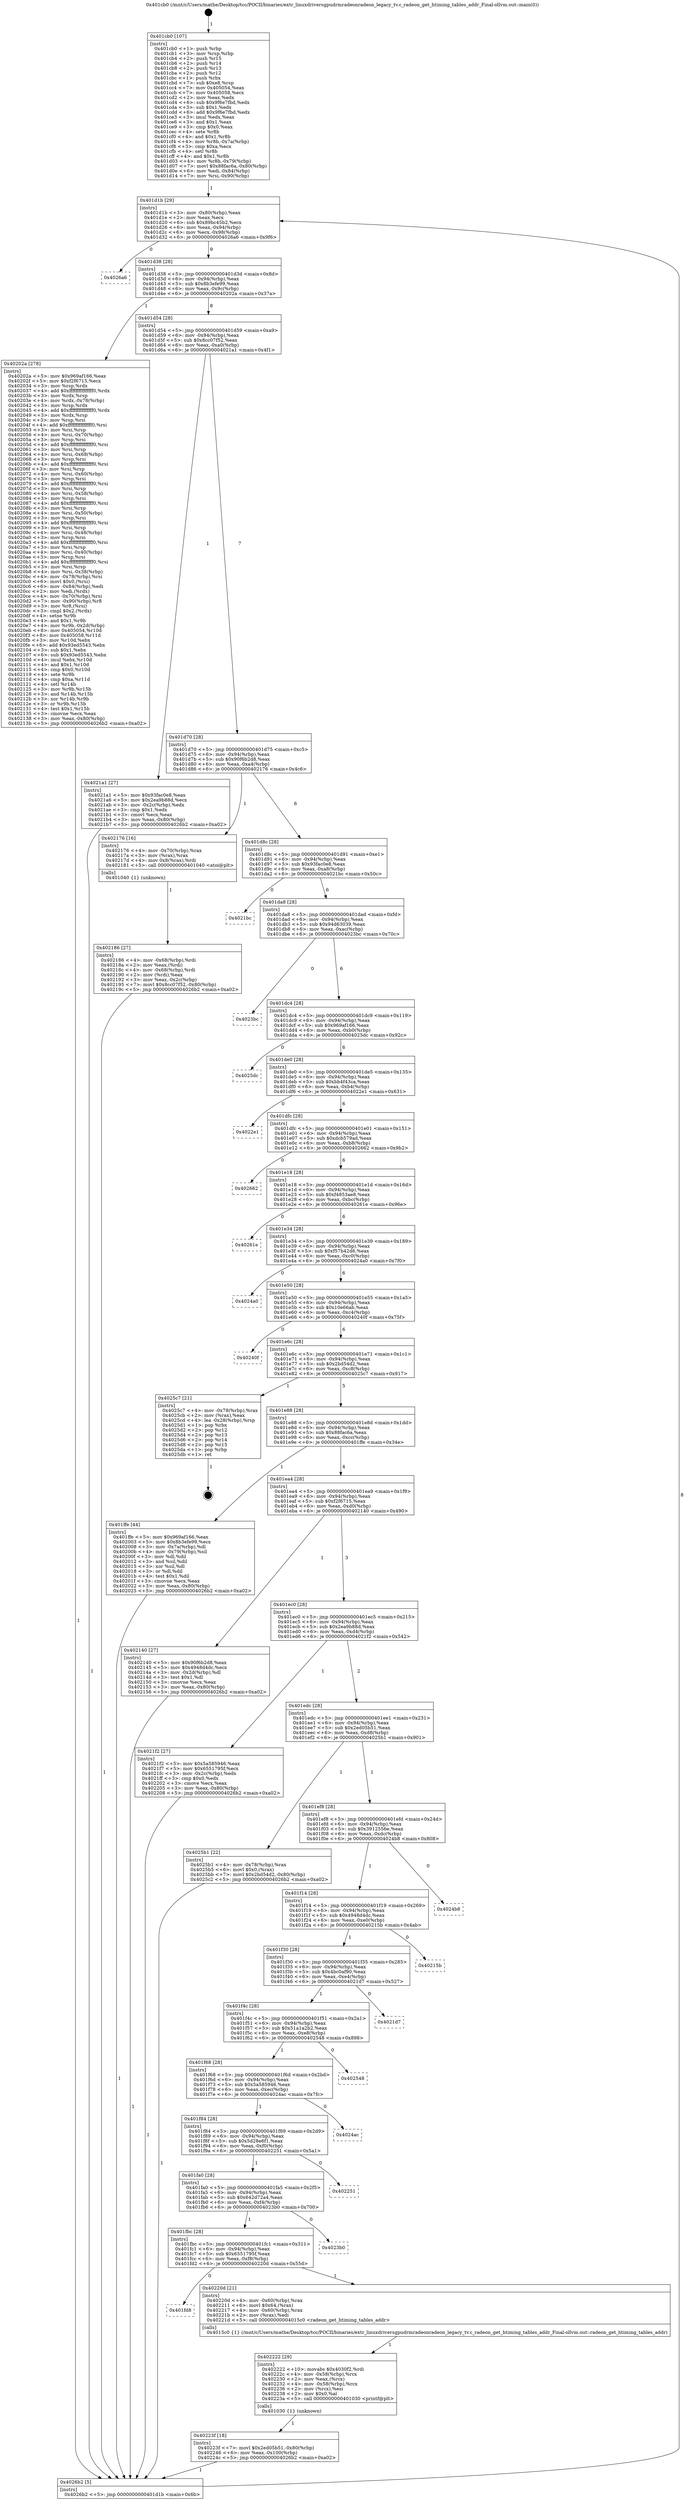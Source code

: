 digraph "0x401cb0" {
  label = "0x401cb0 (/mnt/c/Users/mathe/Desktop/tcc/POCII/binaries/extr_linuxdriversgpudrmradeonradeon_legacy_tv.c_radeon_get_htiming_tables_addr_Final-ollvm.out::main(0))"
  labelloc = "t"
  node[shape=record]

  Entry [label="",width=0.3,height=0.3,shape=circle,fillcolor=black,style=filled]
  "0x401d1b" [label="{
     0x401d1b [29]\l
     | [instrs]\l
     &nbsp;&nbsp;0x401d1b \<+3\>: mov -0x80(%rbp),%eax\l
     &nbsp;&nbsp;0x401d1e \<+2\>: mov %eax,%ecx\l
     &nbsp;&nbsp;0x401d20 \<+6\>: sub $0x89bc45b2,%ecx\l
     &nbsp;&nbsp;0x401d26 \<+6\>: mov %eax,-0x94(%rbp)\l
     &nbsp;&nbsp;0x401d2c \<+6\>: mov %ecx,-0x98(%rbp)\l
     &nbsp;&nbsp;0x401d32 \<+6\>: je 00000000004026a6 \<main+0x9f6\>\l
  }"]
  "0x4026a6" [label="{
     0x4026a6\l
  }", style=dashed]
  "0x401d38" [label="{
     0x401d38 [28]\l
     | [instrs]\l
     &nbsp;&nbsp;0x401d38 \<+5\>: jmp 0000000000401d3d \<main+0x8d\>\l
     &nbsp;&nbsp;0x401d3d \<+6\>: mov -0x94(%rbp),%eax\l
     &nbsp;&nbsp;0x401d43 \<+5\>: sub $0x8b3efe99,%eax\l
     &nbsp;&nbsp;0x401d48 \<+6\>: mov %eax,-0x9c(%rbp)\l
     &nbsp;&nbsp;0x401d4e \<+6\>: je 000000000040202a \<main+0x37a\>\l
  }"]
  Exit [label="",width=0.3,height=0.3,shape=circle,fillcolor=black,style=filled,peripheries=2]
  "0x40202a" [label="{
     0x40202a [278]\l
     | [instrs]\l
     &nbsp;&nbsp;0x40202a \<+5\>: mov $0x969af166,%eax\l
     &nbsp;&nbsp;0x40202f \<+5\>: mov $0xf2f6715,%ecx\l
     &nbsp;&nbsp;0x402034 \<+3\>: mov %rsp,%rdx\l
     &nbsp;&nbsp;0x402037 \<+4\>: add $0xfffffffffffffff0,%rdx\l
     &nbsp;&nbsp;0x40203b \<+3\>: mov %rdx,%rsp\l
     &nbsp;&nbsp;0x40203e \<+4\>: mov %rdx,-0x78(%rbp)\l
     &nbsp;&nbsp;0x402042 \<+3\>: mov %rsp,%rdx\l
     &nbsp;&nbsp;0x402045 \<+4\>: add $0xfffffffffffffff0,%rdx\l
     &nbsp;&nbsp;0x402049 \<+3\>: mov %rdx,%rsp\l
     &nbsp;&nbsp;0x40204c \<+3\>: mov %rsp,%rsi\l
     &nbsp;&nbsp;0x40204f \<+4\>: add $0xfffffffffffffff0,%rsi\l
     &nbsp;&nbsp;0x402053 \<+3\>: mov %rsi,%rsp\l
     &nbsp;&nbsp;0x402056 \<+4\>: mov %rsi,-0x70(%rbp)\l
     &nbsp;&nbsp;0x40205a \<+3\>: mov %rsp,%rsi\l
     &nbsp;&nbsp;0x40205d \<+4\>: add $0xfffffffffffffff0,%rsi\l
     &nbsp;&nbsp;0x402061 \<+3\>: mov %rsi,%rsp\l
     &nbsp;&nbsp;0x402064 \<+4\>: mov %rsi,-0x68(%rbp)\l
     &nbsp;&nbsp;0x402068 \<+3\>: mov %rsp,%rsi\l
     &nbsp;&nbsp;0x40206b \<+4\>: add $0xfffffffffffffff0,%rsi\l
     &nbsp;&nbsp;0x40206f \<+3\>: mov %rsi,%rsp\l
     &nbsp;&nbsp;0x402072 \<+4\>: mov %rsi,-0x60(%rbp)\l
     &nbsp;&nbsp;0x402076 \<+3\>: mov %rsp,%rsi\l
     &nbsp;&nbsp;0x402079 \<+4\>: add $0xfffffffffffffff0,%rsi\l
     &nbsp;&nbsp;0x40207d \<+3\>: mov %rsi,%rsp\l
     &nbsp;&nbsp;0x402080 \<+4\>: mov %rsi,-0x58(%rbp)\l
     &nbsp;&nbsp;0x402084 \<+3\>: mov %rsp,%rsi\l
     &nbsp;&nbsp;0x402087 \<+4\>: add $0xfffffffffffffff0,%rsi\l
     &nbsp;&nbsp;0x40208b \<+3\>: mov %rsi,%rsp\l
     &nbsp;&nbsp;0x40208e \<+4\>: mov %rsi,-0x50(%rbp)\l
     &nbsp;&nbsp;0x402092 \<+3\>: mov %rsp,%rsi\l
     &nbsp;&nbsp;0x402095 \<+4\>: add $0xfffffffffffffff0,%rsi\l
     &nbsp;&nbsp;0x402099 \<+3\>: mov %rsi,%rsp\l
     &nbsp;&nbsp;0x40209c \<+4\>: mov %rsi,-0x48(%rbp)\l
     &nbsp;&nbsp;0x4020a0 \<+3\>: mov %rsp,%rsi\l
     &nbsp;&nbsp;0x4020a3 \<+4\>: add $0xfffffffffffffff0,%rsi\l
     &nbsp;&nbsp;0x4020a7 \<+3\>: mov %rsi,%rsp\l
     &nbsp;&nbsp;0x4020aa \<+4\>: mov %rsi,-0x40(%rbp)\l
     &nbsp;&nbsp;0x4020ae \<+3\>: mov %rsp,%rsi\l
     &nbsp;&nbsp;0x4020b1 \<+4\>: add $0xfffffffffffffff0,%rsi\l
     &nbsp;&nbsp;0x4020b5 \<+3\>: mov %rsi,%rsp\l
     &nbsp;&nbsp;0x4020b8 \<+4\>: mov %rsi,-0x38(%rbp)\l
     &nbsp;&nbsp;0x4020bc \<+4\>: mov -0x78(%rbp),%rsi\l
     &nbsp;&nbsp;0x4020c0 \<+6\>: movl $0x0,(%rsi)\l
     &nbsp;&nbsp;0x4020c6 \<+6\>: mov -0x84(%rbp),%edi\l
     &nbsp;&nbsp;0x4020cc \<+2\>: mov %edi,(%rdx)\l
     &nbsp;&nbsp;0x4020ce \<+4\>: mov -0x70(%rbp),%rsi\l
     &nbsp;&nbsp;0x4020d2 \<+7\>: mov -0x90(%rbp),%r8\l
     &nbsp;&nbsp;0x4020d9 \<+3\>: mov %r8,(%rsi)\l
     &nbsp;&nbsp;0x4020dc \<+3\>: cmpl $0x2,(%rdx)\l
     &nbsp;&nbsp;0x4020df \<+4\>: setne %r9b\l
     &nbsp;&nbsp;0x4020e3 \<+4\>: and $0x1,%r9b\l
     &nbsp;&nbsp;0x4020e7 \<+4\>: mov %r9b,-0x2d(%rbp)\l
     &nbsp;&nbsp;0x4020eb \<+8\>: mov 0x405054,%r10d\l
     &nbsp;&nbsp;0x4020f3 \<+8\>: mov 0x405058,%r11d\l
     &nbsp;&nbsp;0x4020fb \<+3\>: mov %r10d,%ebx\l
     &nbsp;&nbsp;0x4020fe \<+6\>: add $0x93ed5543,%ebx\l
     &nbsp;&nbsp;0x402104 \<+3\>: sub $0x1,%ebx\l
     &nbsp;&nbsp;0x402107 \<+6\>: sub $0x93ed5543,%ebx\l
     &nbsp;&nbsp;0x40210d \<+4\>: imul %ebx,%r10d\l
     &nbsp;&nbsp;0x402111 \<+4\>: and $0x1,%r10d\l
     &nbsp;&nbsp;0x402115 \<+4\>: cmp $0x0,%r10d\l
     &nbsp;&nbsp;0x402119 \<+4\>: sete %r9b\l
     &nbsp;&nbsp;0x40211d \<+4\>: cmp $0xa,%r11d\l
     &nbsp;&nbsp;0x402121 \<+4\>: setl %r14b\l
     &nbsp;&nbsp;0x402125 \<+3\>: mov %r9b,%r15b\l
     &nbsp;&nbsp;0x402128 \<+3\>: and %r14b,%r15b\l
     &nbsp;&nbsp;0x40212b \<+3\>: xor %r14b,%r9b\l
     &nbsp;&nbsp;0x40212e \<+3\>: or %r9b,%r15b\l
     &nbsp;&nbsp;0x402131 \<+4\>: test $0x1,%r15b\l
     &nbsp;&nbsp;0x402135 \<+3\>: cmovne %ecx,%eax\l
     &nbsp;&nbsp;0x402138 \<+3\>: mov %eax,-0x80(%rbp)\l
     &nbsp;&nbsp;0x40213b \<+5\>: jmp 00000000004026b2 \<main+0xa02\>\l
  }"]
  "0x401d54" [label="{
     0x401d54 [28]\l
     | [instrs]\l
     &nbsp;&nbsp;0x401d54 \<+5\>: jmp 0000000000401d59 \<main+0xa9\>\l
     &nbsp;&nbsp;0x401d59 \<+6\>: mov -0x94(%rbp),%eax\l
     &nbsp;&nbsp;0x401d5f \<+5\>: sub $0x8cc07f52,%eax\l
     &nbsp;&nbsp;0x401d64 \<+6\>: mov %eax,-0xa0(%rbp)\l
     &nbsp;&nbsp;0x401d6a \<+6\>: je 00000000004021a1 \<main+0x4f1\>\l
  }"]
  "0x40223f" [label="{
     0x40223f [18]\l
     | [instrs]\l
     &nbsp;&nbsp;0x40223f \<+7\>: movl $0x2ed05b51,-0x80(%rbp)\l
     &nbsp;&nbsp;0x402246 \<+6\>: mov %eax,-0x100(%rbp)\l
     &nbsp;&nbsp;0x40224c \<+5\>: jmp 00000000004026b2 \<main+0xa02\>\l
  }"]
  "0x4021a1" [label="{
     0x4021a1 [27]\l
     | [instrs]\l
     &nbsp;&nbsp;0x4021a1 \<+5\>: mov $0x93fac0e8,%eax\l
     &nbsp;&nbsp;0x4021a6 \<+5\>: mov $0x2ea9b88d,%ecx\l
     &nbsp;&nbsp;0x4021ab \<+3\>: mov -0x2c(%rbp),%edx\l
     &nbsp;&nbsp;0x4021ae \<+3\>: cmp $0x1,%edx\l
     &nbsp;&nbsp;0x4021b1 \<+3\>: cmovl %ecx,%eax\l
     &nbsp;&nbsp;0x4021b4 \<+3\>: mov %eax,-0x80(%rbp)\l
     &nbsp;&nbsp;0x4021b7 \<+5\>: jmp 00000000004026b2 \<main+0xa02\>\l
  }"]
  "0x401d70" [label="{
     0x401d70 [28]\l
     | [instrs]\l
     &nbsp;&nbsp;0x401d70 \<+5\>: jmp 0000000000401d75 \<main+0xc5\>\l
     &nbsp;&nbsp;0x401d75 \<+6\>: mov -0x94(%rbp),%eax\l
     &nbsp;&nbsp;0x401d7b \<+5\>: sub $0x90f6b2d8,%eax\l
     &nbsp;&nbsp;0x401d80 \<+6\>: mov %eax,-0xa4(%rbp)\l
     &nbsp;&nbsp;0x401d86 \<+6\>: je 0000000000402176 \<main+0x4c6\>\l
  }"]
  "0x402222" [label="{
     0x402222 [29]\l
     | [instrs]\l
     &nbsp;&nbsp;0x402222 \<+10\>: movabs $0x4030f2,%rdi\l
     &nbsp;&nbsp;0x40222c \<+4\>: mov -0x58(%rbp),%rcx\l
     &nbsp;&nbsp;0x402230 \<+2\>: mov %eax,(%rcx)\l
     &nbsp;&nbsp;0x402232 \<+4\>: mov -0x58(%rbp),%rcx\l
     &nbsp;&nbsp;0x402236 \<+2\>: mov (%rcx),%esi\l
     &nbsp;&nbsp;0x402238 \<+2\>: mov $0x0,%al\l
     &nbsp;&nbsp;0x40223a \<+5\>: call 0000000000401030 \<printf@plt\>\l
     | [calls]\l
     &nbsp;&nbsp;0x401030 \{1\} (unknown)\l
  }"]
  "0x402176" [label="{
     0x402176 [16]\l
     | [instrs]\l
     &nbsp;&nbsp;0x402176 \<+4\>: mov -0x70(%rbp),%rax\l
     &nbsp;&nbsp;0x40217a \<+3\>: mov (%rax),%rax\l
     &nbsp;&nbsp;0x40217d \<+4\>: mov 0x8(%rax),%rdi\l
     &nbsp;&nbsp;0x402181 \<+5\>: call 0000000000401040 \<atoi@plt\>\l
     | [calls]\l
     &nbsp;&nbsp;0x401040 \{1\} (unknown)\l
  }"]
  "0x401d8c" [label="{
     0x401d8c [28]\l
     | [instrs]\l
     &nbsp;&nbsp;0x401d8c \<+5\>: jmp 0000000000401d91 \<main+0xe1\>\l
     &nbsp;&nbsp;0x401d91 \<+6\>: mov -0x94(%rbp),%eax\l
     &nbsp;&nbsp;0x401d97 \<+5\>: sub $0x93fac0e8,%eax\l
     &nbsp;&nbsp;0x401d9c \<+6\>: mov %eax,-0xa8(%rbp)\l
     &nbsp;&nbsp;0x401da2 \<+6\>: je 00000000004021bc \<main+0x50c\>\l
  }"]
  "0x401fd8" [label="{
     0x401fd8\l
  }", style=dashed]
  "0x4021bc" [label="{
     0x4021bc\l
  }", style=dashed]
  "0x401da8" [label="{
     0x401da8 [28]\l
     | [instrs]\l
     &nbsp;&nbsp;0x401da8 \<+5\>: jmp 0000000000401dad \<main+0xfd\>\l
     &nbsp;&nbsp;0x401dad \<+6\>: mov -0x94(%rbp),%eax\l
     &nbsp;&nbsp;0x401db3 \<+5\>: sub $0x94d63039,%eax\l
     &nbsp;&nbsp;0x401db8 \<+6\>: mov %eax,-0xac(%rbp)\l
     &nbsp;&nbsp;0x401dbe \<+6\>: je 00000000004023bc \<main+0x70c\>\l
  }"]
  "0x40220d" [label="{
     0x40220d [21]\l
     | [instrs]\l
     &nbsp;&nbsp;0x40220d \<+4\>: mov -0x60(%rbp),%rax\l
     &nbsp;&nbsp;0x402211 \<+6\>: movl $0x64,(%rax)\l
     &nbsp;&nbsp;0x402217 \<+4\>: mov -0x60(%rbp),%rax\l
     &nbsp;&nbsp;0x40221b \<+2\>: mov (%rax),%edi\l
     &nbsp;&nbsp;0x40221d \<+5\>: call 00000000004015c0 \<radeon_get_htiming_tables_addr\>\l
     | [calls]\l
     &nbsp;&nbsp;0x4015c0 \{1\} (/mnt/c/Users/mathe/Desktop/tcc/POCII/binaries/extr_linuxdriversgpudrmradeonradeon_legacy_tv.c_radeon_get_htiming_tables_addr_Final-ollvm.out::radeon_get_htiming_tables_addr)\l
  }"]
  "0x4023bc" [label="{
     0x4023bc\l
  }", style=dashed]
  "0x401dc4" [label="{
     0x401dc4 [28]\l
     | [instrs]\l
     &nbsp;&nbsp;0x401dc4 \<+5\>: jmp 0000000000401dc9 \<main+0x119\>\l
     &nbsp;&nbsp;0x401dc9 \<+6\>: mov -0x94(%rbp),%eax\l
     &nbsp;&nbsp;0x401dcf \<+5\>: sub $0x969af166,%eax\l
     &nbsp;&nbsp;0x401dd4 \<+6\>: mov %eax,-0xb0(%rbp)\l
     &nbsp;&nbsp;0x401dda \<+6\>: je 00000000004025dc \<main+0x92c\>\l
  }"]
  "0x401fbc" [label="{
     0x401fbc [28]\l
     | [instrs]\l
     &nbsp;&nbsp;0x401fbc \<+5\>: jmp 0000000000401fc1 \<main+0x311\>\l
     &nbsp;&nbsp;0x401fc1 \<+6\>: mov -0x94(%rbp),%eax\l
     &nbsp;&nbsp;0x401fc7 \<+5\>: sub $0x6551795f,%eax\l
     &nbsp;&nbsp;0x401fcc \<+6\>: mov %eax,-0xf8(%rbp)\l
     &nbsp;&nbsp;0x401fd2 \<+6\>: je 000000000040220d \<main+0x55d\>\l
  }"]
  "0x4025dc" [label="{
     0x4025dc\l
  }", style=dashed]
  "0x401de0" [label="{
     0x401de0 [28]\l
     | [instrs]\l
     &nbsp;&nbsp;0x401de0 \<+5\>: jmp 0000000000401de5 \<main+0x135\>\l
     &nbsp;&nbsp;0x401de5 \<+6\>: mov -0x94(%rbp),%eax\l
     &nbsp;&nbsp;0x401deb \<+5\>: sub $0xbb4f43ca,%eax\l
     &nbsp;&nbsp;0x401df0 \<+6\>: mov %eax,-0xb4(%rbp)\l
     &nbsp;&nbsp;0x401df6 \<+6\>: je 00000000004022e1 \<main+0x631\>\l
  }"]
  "0x4023b0" [label="{
     0x4023b0\l
  }", style=dashed]
  "0x4022e1" [label="{
     0x4022e1\l
  }", style=dashed]
  "0x401dfc" [label="{
     0x401dfc [28]\l
     | [instrs]\l
     &nbsp;&nbsp;0x401dfc \<+5\>: jmp 0000000000401e01 \<main+0x151\>\l
     &nbsp;&nbsp;0x401e01 \<+6\>: mov -0x94(%rbp),%eax\l
     &nbsp;&nbsp;0x401e07 \<+5\>: sub $0xdcb579ad,%eax\l
     &nbsp;&nbsp;0x401e0c \<+6\>: mov %eax,-0xb8(%rbp)\l
     &nbsp;&nbsp;0x401e12 \<+6\>: je 0000000000402662 \<main+0x9b2\>\l
  }"]
  "0x401fa0" [label="{
     0x401fa0 [28]\l
     | [instrs]\l
     &nbsp;&nbsp;0x401fa0 \<+5\>: jmp 0000000000401fa5 \<main+0x2f5\>\l
     &nbsp;&nbsp;0x401fa5 \<+6\>: mov -0x94(%rbp),%eax\l
     &nbsp;&nbsp;0x401fab \<+5\>: sub $0x642d72a4,%eax\l
     &nbsp;&nbsp;0x401fb0 \<+6\>: mov %eax,-0xf4(%rbp)\l
     &nbsp;&nbsp;0x401fb6 \<+6\>: je 00000000004023b0 \<main+0x700\>\l
  }"]
  "0x402662" [label="{
     0x402662\l
  }", style=dashed]
  "0x401e18" [label="{
     0x401e18 [28]\l
     | [instrs]\l
     &nbsp;&nbsp;0x401e18 \<+5\>: jmp 0000000000401e1d \<main+0x16d\>\l
     &nbsp;&nbsp;0x401e1d \<+6\>: mov -0x94(%rbp),%eax\l
     &nbsp;&nbsp;0x401e23 \<+5\>: sub $0xf4853ae8,%eax\l
     &nbsp;&nbsp;0x401e28 \<+6\>: mov %eax,-0xbc(%rbp)\l
     &nbsp;&nbsp;0x401e2e \<+6\>: je 000000000040261e \<main+0x96e\>\l
  }"]
  "0x402251" [label="{
     0x402251\l
  }", style=dashed]
  "0x40261e" [label="{
     0x40261e\l
  }", style=dashed]
  "0x401e34" [label="{
     0x401e34 [28]\l
     | [instrs]\l
     &nbsp;&nbsp;0x401e34 \<+5\>: jmp 0000000000401e39 \<main+0x189\>\l
     &nbsp;&nbsp;0x401e39 \<+6\>: mov -0x94(%rbp),%eax\l
     &nbsp;&nbsp;0x401e3f \<+5\>: sub $0xf57b42d6,%eax\l
     &nbsp;&nbsp;0x401e44 \<+6\>: mov %eax,-0xc0(%rbp)\l
     &nbsp;&nbsp;0x401e4a \<+6\>: je 00000000004024a0 \<main+0x7f0\>\l
  }"]
  "0x401f84" [label="{
     0x401f84 [28]\l
     | [instrs]\l
     &nbsp;&nbsp;0x401f84 \<+5\>: jmp 0000000000401f89 \<main+0x2d9\>\l
     &nbsp;&nbsp;0x401f89 \<+6\>: mov -0x94(%rbp),%eax\l
     &nbsp;&nbsp;0x401f8f \<+5\>: sub $0x5d28e6f1,%eax\l
     &nbsp;&nbsp;0x401f94 \<+6\>: mov %eax,-0xf0(%rbp)\l
     &nbsp;&nbsp;0x401f9a \<+6\>: je 0000000000402251 \<main+0x5a1\>\l
  }"]
  "0x4024a0" [label="{
     0x4024a0\l
  }", style=dashed]
  "0x401e50" [label="{
     0x401e50 [28]\l
     | [instrs]\l
     &nbsp;&nbsp;0x401e50 \<+5\>: jmp 0000000000401e55 \<main+0x1a5\>\l
     &nbsp;&nbsp;0x401e55 \<+6\>: mov -0x94(%rbp),%eax\l
     &nbsp;&nbsp;0x401e5b \<+5\>: sub $0x10e66ab,%eax\l
     &nbsp;&nbsp;0x401e60 \<+6\>: mov %eax,-0xc4(%rbp)\l
     &nbsp;&nbsp;0x401e66 \<+6\>: je 000000000040240f \<main+0x75f\>\l
  }"]
  "0x4024ac" [label="{
     0x4024ac\l
  }", style=dashed]
  "0x40240f" [label="{
     0x40240f\l
  }", style=dashed]
  "0x401e6c" [label="{
     0x401e6c [28]\l
     | [instrs]\l
     &nbsp;&nbsp;0x401e6c \<+5\>: jmp 0000000000401e71 \<main+0x1c1\>\l
     &nbsp;&nbsp;0x401e71 \<+6\>: mov -0x94(%rbp),%eax\l
     &nbsp;&nbsp;0x401e77 \<+5\>: sub $0x2bd54d2,%eax\l
     &nbsp;&nbsp;0x401e7c \<+6\>: mov %eax,-0xc8(%rbp)\l
     &nbsp;&nbsp;0x401e82 \<+6\>: je 00000000004025c7 \<main+0x917\>\l
  }"]
  "0x401f68" [label="{
     0x401f68 [28]\l
     | [instrs]\l
     &nbsp;&nbsp;0x401f68 \<+5\>: jmp 0000000000401f6d \<main+0x2bd\>\l
     &nbsp;&nbsp;0x401f6d \<+6\>: mov -0x94(%rbp),%eax\l
     &nbsp;&nbsp;0x401f73 \<+5\>: sub $0x5a585946,%eax\l
     &nbsp;&nbsp;0x401f78 \<+6\>: mov %eax,-0xec(%rbp)\l
     &nbsp;&nbsp;0x401f7e \<+6\>: je 00000000004024ac \<main+0x7fc\>\l
  }"]
  "0x4025c7" [label="{
     0x4025c7 [21]\l
     | [instrs]\l
     &nbsp;&nbsp;0x4025c7 \<+4\>: mov -0x78(%rbp),%rax\l
     &nbsp;&nbsp;0x4025cb \<+2\>: mov (%rax),%eax\l
     &nbsp;&nbsp;0x4025cd \<+4\>: lea -0x28(%rbp),%rsp\l
     &nbsp;&nbsp;0x4025d1 \<+1\>: pop %rbx\l
     &nbsp;&nbsp;0x4025d2 \<+2\>: pop %r12\l
     &nbsp;&nbsp;0x4025d4 \<+2\>: pop %r13\l
     &nbsp;&nbsp;0x4025d6 \<+2\>: pop %r14\l
     &nbsp;&nbsp;0x4025d8 \<+2\>: pop %r15\l
     &nbsp;&nbsp;0x4025da \<+1\>: pop %rbp\l
     &nbsp;&nbsp;0x4025db \<+1\>: ret\l
  }"]
  "0x401e88" [label="{
     0x401e88 [28]\l
     | [instrs]\l
     &nbsp;&nbsp;0x401e88 \<+5\>: jmp 0000000000401e8d \<main+0x1dd\>\l
     &nbsp;&nbsp;0x401e8d \<+6\>: mov -0x94(%rbp),%eax\l
     &nbsp;&nbsp;0x401e93 \<+5\>: sub $0x88fac6a,%eax\l
     &nbsp;&nbsp;0x401e98 \<+6\>: mov %eax,-0xcc(%rbp)\l
     &nbsp;&nbsp;0x401e9e \<+6\>: je 0000000000401ffe \<main+0x34e\>\l
  }"]
  "0x402548" [label="{
     0x402548\l
  }", style=dashed]
  "0x401ffe" [label="{
     0x401ffe [44]\l
     | [instrs]\l
     &nbsp;&nbsp;0x401ffe \<+5\>: mov $0x969af166,%eax\l
     &nbsp;&nbsp;0x402003 \<+5\>: mov $0x8b3efe99,%ecx\l
     &nbsp;&nbsp;0x402008 \<+3\>: mov -0x7a(%rbp),%dl\l
     &nbsp;&nbsp;0x40200b \<+4\>: mov -0x79(%rbp),%sil\l
     &nbsp;&nbsp;0x40200f \<+3\>: mov %dl,%dil\l
     &nbsp;&nbsp;0x402012 \<+3\>: and %sil,%dil\l
     &nbsp;&nbsp;0x402015 \<+3\>: xor %sil,%dl\l
     &nbsp;&nbsp;0x402018 \<+3\>: or %dl,%dil\l
     &nbsp;&nbsp;0x40201b \<+4\>: test $0x1,%dil\l
     &nbsp;&nbsp;0x40201f \<+3\>: cmovne %ecx,%eax\l
     &nbsp;&nbsp;0x402022 \<+3\>: mov %eax,-0x80(%rbp)\l
     &nbsp;&nbsp;0x402025 \<+5\>: jmp 00000000004026b2 \<main+0xa02\>\l
  }"]
  "0x401ea4" [label="{
     0x401ea4 [28]\l
     | [instrs]\l
     &nbsp;&nbsp;0x401ea4 \<+5\>: jmp 0000000000401ea9 \<main+0x1f9\>\l
     &nbsp;&nbsp;0x401ea9 \<+6\>: mov -0x94(%rbp),%eax\l
     &nbsp;&nbsp;0x401eaf \<+5\>: sub $0xf2f6715,%eax\l
     &nbsp;&nbsp;0x401eb4 \<+6\>: mov %eax,-0xd0(%rbp)\l
     &nbsp;&nbsp;0x401eba \<+6\>: je 0000000000402140 \<main+0x490\>\l
  }"]
  "0x4026b2" [label="{
     0x4026b2 [5]\l
     | [instrs]\l
     &nbsp;&nbsp;0x4026b2 \<+5\>: jmp 0000000000401d1b \<main+0x6b\>\l
  }"]
  "0x401cb0" [label="{
     0x401cb0 [107]\l
     | [instrs]\l
     &nbsp;&nbsp;0x401cb0 \<+1\>: push %rbp\l
     &nbsp;&nbsp;0x401cb1 \<+3\>: mov %rsp,%rbp\l
     &nbsp;&nbsp;0x401cb4 \<+2\>: push %r15\l
     &nbsp;&nbsp;0x401cb6 \<+2\>: push %r14\l
     &nbsp;&nbsp;0x401cb8 \<+2\>: push %r13\l
     &nbsp;&nbsp;0x401cba \<+2\>: push %r12\l
     &nbsp;&nbsp;0x401cbc \<+1\>: push %rbx\l
     &nbsp;&nbsp;0x401cbd \<+7\>: sub $0xe8,%rsp\l
     &nbsp;&nbsp;0x401cc4 \<+7\>: mov 0x405054,%eax\l
     &nbsp;&nbsp;0x401ccb \<+7\>: mov 0x405058,%ecx\l
     &nbsp;&nbsp;0x401cd2 \<+2\>: mov %eax,%edx\l
     &nbsp;&nbsp;0x401cd4 \<+6\>: sub $0x9f6e7fbd,%edx\l
     &nbsp;&nbsp;0x401cda \<+3\>: sub $0x1,%edx\l
     &nbsp;&nbsp;0x401cdd \<+6\>: add $0x9f6e7fbd,%edx\l
     &nbsp;&nbsp;0x401ce3 \<+3\>: imul %edx,%eax\l
     &nbsp;&nbsp;0x401ce6 \<+3\>: and $0x1,%eax\l
     &nbsp;&nbsp;0x401ce9 \<+3\>: cmp $0x0,%eax\l
     &nbsp;&nbsp;0x401cec \<+4\>: sete %r8b\l
     &nbsp;&nbsp;0x401cf0 \<+4\>: and $0x1,%r8b\l
     &nbsp;&nbsp;0x401cf4 \<+4\>: mov %r8b,-0x7a(%rbp)\l
     &nbsp;&nbsp;0x401cf8 \<+3\>: cmp $0xa,%ecx\l
     &nbsp;&nbsp;0x401cfb \<+4\>: setl %r8b\l
     &nbsp;&nbsp;0x401cff \<+4\>: and $0x1,%r8b\l
     &nbsp;&nbsp;0x401d03 \<+4\>: mov %r8b,-0x79(%rbp)\l
     &nbsp;&nbsp;0x401d07 \<+7\>: movl $0x88fac6a,-0x80(%rbp)\l
     &nbsp;&nbsp;0x401d0e \<+6\>: mov %edi,-0x84(%rbp)\l
     &nbsp;&nbsp;0x401d14 \<+7\>: mov %rsi,-0x90(%rbp)\l
  }"]
  "0x401f4c" [label="{
     0x401f4c [28]\l
     | [instrs]\l
     &nbsp;&nbsp;0x401f4c \<+5\>: jmp 0000000000401f51 \<main+0x2a1\>\l
     &nbsp;&nbsp;0x401f51 \<+6\>: mov -0x94(%rbp),%eax\l
     &nbsp;&nbsp;0x401f57 \<+5\>: sub $0x51a1a2b2,%eax\l
     &nbsp;&nbsp;0x401f5c \<+6\>: mov %eax,-0xe8(%rbp)\l
     &nbsp;&nbsp;0x401f62 \<+6\>: je 0000000000402548 \<main+0x898\>\l
  }"]
  "0x4021d7" [label="{
     0x4021d7\l
  }", style=dashed]
  "0x402140" [label="{
     0x402140 [27]\l
     | [instrs]\l
     &nbsp;&nbsp;0x402140 \<+5\>: mov $0x90f6b2d8,%eax\l
     &nbsp;&nbsp;0x402145 \<+5\>: mov $0x4948d4dc,%ecx\l
     &nbsp;&nbsp;0x40214a \<+3\>: mov -0x2d(%rbp),%dl\l
     &nbsp;&nbsp;0x40214d \<+3\>: test $0x1,%dl\l
     &nbsp;&nbsp;0x402150 \<+3\>: cmovne %ecx,%eax\l
     &nbsp;&nbsp;0x402153 \<+3\>: mov %eax,-0x80(%rbp)\l
     &nbsp;&nbsp;0x402156 \<+5\>: jmp 00000000004026b2 \<main+0xa02\>\l
  }"]
  "0x401ec0" [label="{
     0x401ec0 [28]\l
     | [instrs]\l
     &nbsp;&nbsp;0x401ec0 \<+5\>: jmp 0000000000401ec5 \<main+0x215\>\l
     &nbsp;&nbsp;0x401ec5 \<+6\>: mov -0x94(%rbp),%eax\l
     &nbsp;&nbsp;0x401ecb \<+5\>: sub $0x2ea9b88d,%eax\l
     &nbsp;&nbsp;0x401ed0 \<+6\>: mov %eax,-0xd4(%rbp)\l
     &nbsp;&nbsp;0x401ed6 \<+6\>: je 00000000004021f2 \<main+0x542\>\l
  }"]
  "0x402186" [label="{
     0x402186 [27]\l
     | [instrs]\l
     &nbsp;&nbsp;0x402186 \<+4\>: mov -0x68(%rbp),%rdi\l
     &nbsp;&nbsp;0x40218a \<+2\>: mov %eax,(%rdi)\l
     &nbsp;&nbsp;0x40218c \<+4\>: mov -0x68(%rbp),%rdi\l
     &nbsp;&nbsp;0x402190 \<+2\>: mov (%rdi),%eax\l
     &nbsp;&nbsp;0x402192 \<+3\>: mov %eax,-0x2c(%rbp)\l
     &nbsp;&nbsp;0x402195 \<+7\>: movl $0x8cc07f52,-0x80(%rbp)\l
     &nbsp;&nbsp;0x40219c \<+5\>: jmp 00000000004026b2 \<main+0xa02\>\l
  }"]
  "0x401f30" [label="{
     0x401f30 [28]\l
     | [instrs]\l
     &nbsp;&nbsp;0x401f30 \<+5\>: jmp 0000000000401f35 \<main+0x285\>\l
     &nbsp;&nbsp;0x401f35 \<+6\>: mov -0x94(%rbp),%eax\l
     &nbsp;&nbsp;0x401f3b \<+5\>: sub $0x4bc0af90,%eax\l
     &nbsp;&nbsp;0x401f40 \<+6\>: mov %eax,-0xe4(%rbp)\l
     &nbsp;&nbsp;0x401f46 \<+6\>: je 00000000004021d7 \<main+0x527\>\l
  }"]
  "0x4021f2" [label="{
     0x4021f2 [27]\l
     | [instrs]\l
     &nbsp;&nbsp;0x4021f2 \<+5\>: mov $0x5a585946,%eax\l
     &nbsp;&nbsp;0x4021f7 \<+5\>: mov $0x6551795f,%ecx\l
     &nbsp;&nbsp;0x4021fc \<+3\>: mov -0x2c(%rbp),%edx\l
     &nbsp;&nbsp;0x4021ff \<+3\>: cmp $0x0,%edx\l
     &nbsp;&nbsp;0x402202 \<+3\>: cmove %ecx,%eax\l
     &nbsp;&nbsp;0x402205 \<+3\>: mov %eax,-0x80(%rbp)\l
     &nbsp;&nbsp;0x402208 \<+5\>: jmp 00000000004026b2 \<main+0xa02\>\l
  }"]
  "0x401edc" [label="{
     0x401edc [28]\l
     | [instrs]\l
     &nbsp;&nbsp;0x401edc \<+5\>: jmp 0000000000401ee1 \<main+0x231\>\l
     &nbsp;&nbsp;0x401ee1 \<+6\>: mov -0x94(%rbp),%eax\l
     &nbsp;&nbsp;0x401ee7 \<+5\>: sub $0x2ed05b51,%eax\l
     &nbsp;&nbsp;0x401eec \<+6\>: mov %eax,-0xd8(%rbp)\l
     &nbsp;&nbsp;0x401ef2 \<+6\>: je 00000000004025b1 \<main+0x901\>\l
  }"]
  "0x40215b" [label="{
     0x40215b\l
  }", style=dashed]
  "0x4025b1" [label="{
     0x4025b1 [22]\l
     | [instrs]\l
     &nbsp;&nbsp;0x4025b1 \<+4\>: mov -0x78(%rbp),%rax\l
     &nbsp;&nbsp;0x4025b5 \<+6\>: movl $0x0,(%rax)\l
     &nbsp;&nbsp;0x4025bb \<+7\>: movl $0x2bd54d2,-0x80(%rbp)\l
     &nbsp;&nbsp;0x4025c2 \<+5\>: jmp 00000000004026b2 \<main+0xa02\>\l
  }"]
  "0x401ef8" [label="{
     0x401ef8 [28]\l
     | [instrs]\l
     &nbsp;&nbsp;0x401ef8 \<+5\>: jmp 0000000000401efd \<main+0x24d\>\l
     &nbsp;&nbsp;0x401efd \<+6\>: mov -0x94(%rbp),%eax\l
     &nbsp;&nbsp;0x401f03 \<+5\>: sub $0x3912556e,%eax\l
     &nbsp;&nbsp;0x401f08 \<+6\>: mov %eax,-0xdc(%rbp)\l
     &nbsp;&nbsp;0x401f0e \<+6\>: je 00000000004024b8 \<main+0x808\>\l
  }"]
  "0x401f14" [label="{
     0x401f14 [28]\l
     | [instrs]\l
     &nbsp;&nbsp;0x401f14 \<+5\>: jmp 0000000000401f19 \<main+0x269\>\l
     &nbsp;&nbsp;0x401f19 \<+6\>: mov -0x94(%rbp),%eax\l
     &nbsp;&nbsp;0x401f1f \<+5\>: sub $0x4948d4dc,%eax\l
     &nbsp;&nbsp;0x401f24 \<+6\>: mov %eax,-0xe0(%rbp)\l
     &nbsp;&nbsp;0x401f2a \<+6\>: je 000000000040215b \<main+0x4ab\>\l
  }"]
  "0x4024b8" [label="{
     0x4024b8\l
  }", style=dashed]
  Entry -> "0x401cb0" [label=" 1"]
  "0x401d1b" -> "0x4026a6" [label=" 0"]
  "0x401d1b" -> "0x401d38" [label=" 9"]
  "0x4025c7" -> Exit [label=" 1"]
  "0x401d38" -> "0x40202a" [label=" 1"]
  "0x401d38" -> "0x401d54" [label=" 8"]
  "0x4025b1" -> "0x4026b2" [label=" 1"]
  "0x401d54" -> "0x4021a1" [label=" 1"]
  "0x401d54" -> "0x401d70" [label=" 7"]
  "0x40223f" -> "0x4026b2" [label=" 1"]
  "0x401d70" -> "0x402176" [label=" 1"]
  "0x401d70" -> "0x401d8c" [label=" 6"]
  "0x402222" -> "0x40223f" [label=" 1"]
  "0x401d8c" -> "0x4021bc" [label=" 0"]
  "0x401d8c" -> "0x401da8" [label=" 6"]
  "0x40220d" -> "0x402222" [label=" 1"]
  "0x401da8" -> "0x4023bc" [label=" 0"]
  "0x401da8" -> "0x401dc4" [label=" 6"]
  "0x401fbc" -> "0x401fd8" [label=" 0"]
  "0x401dc4" -> "0x4025dc" [label=" 0"]
  "0x401dc4" -> "0x401de0" [label=" 6"]
  "0x401fbc" -> "0x40220d" [label=" 1"]
  "0x401de0" -> "0x4022e1" [label=" 0"]
  "0x401de0" -> "0x401dfc" [label=" 6"]
  "0x401fa0" -> "0x401fbc" [label=" 1"]
  "0x401dfc" -> "0x402662" [label=" 0"]
  "0x401dfc" -> "0x401e18" [label=" 6"]
  "0x401fa0" -> "0x4023b0" [label=" 0"]
  "0x401e18" -> "0x40261e" [label=" 0"]
  "0x401e18" -> "0x401e34" [label=" 6"]
  "0x401f84" -> "0x401fa0" [label=" 1"]
  "0x401e34" -> "0x4024a0" [label=" 0"]
  "0x401e34" -> "0x401e50" [label=" 6"]
  "0x401f84" -> "0x402251" [label=" 0"]
  "0x401e50" -> "0x40240f" [label=" 0"]
  "0x401e50" -> "0x401e6c" [label=" 6"]
  "0x401f68" -> "0x401f84" [label=" 1"]
  "0x401e6c" -> "0x4025c7" [label=" 1"]
  "0x401e6c" -> "0x401e88" [label=" 5"]
  "0x401f68" -> "0x4024ac" [label=" 0"]
  "0x401e88" -> "0x401ffe" [label=" 1"]
  "0x401e88" -> "0x401ea4" [label=" 4"]
  "0x401ffe" -> "0x4026b2" [label=" 1"]
  "0x401cb0" -> "0x401d1b" [label=" 1"]
  "0x4026b2" -> "0x401d1b" [label=" 8"]
  "0x401f4c" -> "0x401f68" [label=" 1"]
  "0x40202a" -> "0x4026b2" [label=" 1"]
  "0x401f4c" -> "0x402548" [label=" 0"]
  "0x401ea4" -> "0x402140" [label=" 1"]
  "0x401ea4" -> "0x401ec0" [label=" 3"]
  "0x402140" -> "0x4026b2" [label=" 1"]
  "0x402176" -> "0x402186" [label=" 1"]
  "0x402186" -> "0x4026b2" [label=" 1"]
  "0x4021a1" -> "0x4026b2" [label=" 1"]
  "0x401f30" -> "0x401f4c" [label=" 1"]
  "0x401ec0" -> "0x4021f2" [label=" 1"]
  "0x401ec0" -> "0x401edc" [label=" 2"]
  "0x4021f2" -> "0x4026b2" [label=" 1"]
  "0x401f30" -> "0x4021d7" [label=" 0"]
  "0x401edc" -> "0x4025b1" [label=" 1"]
  "0x401edc" -> "0x401ef8" [label=" 1"]
  "0x401f14" -> "0x401f30" [label=" 1"]
  "0x401ef8" -> "0x4024b8" [label=" 0"]
  "0x401ef8" -> "0x401f14" [label=" 1"]
  "0x401f14" -> "0x40215b" [label=" 0"]
}
